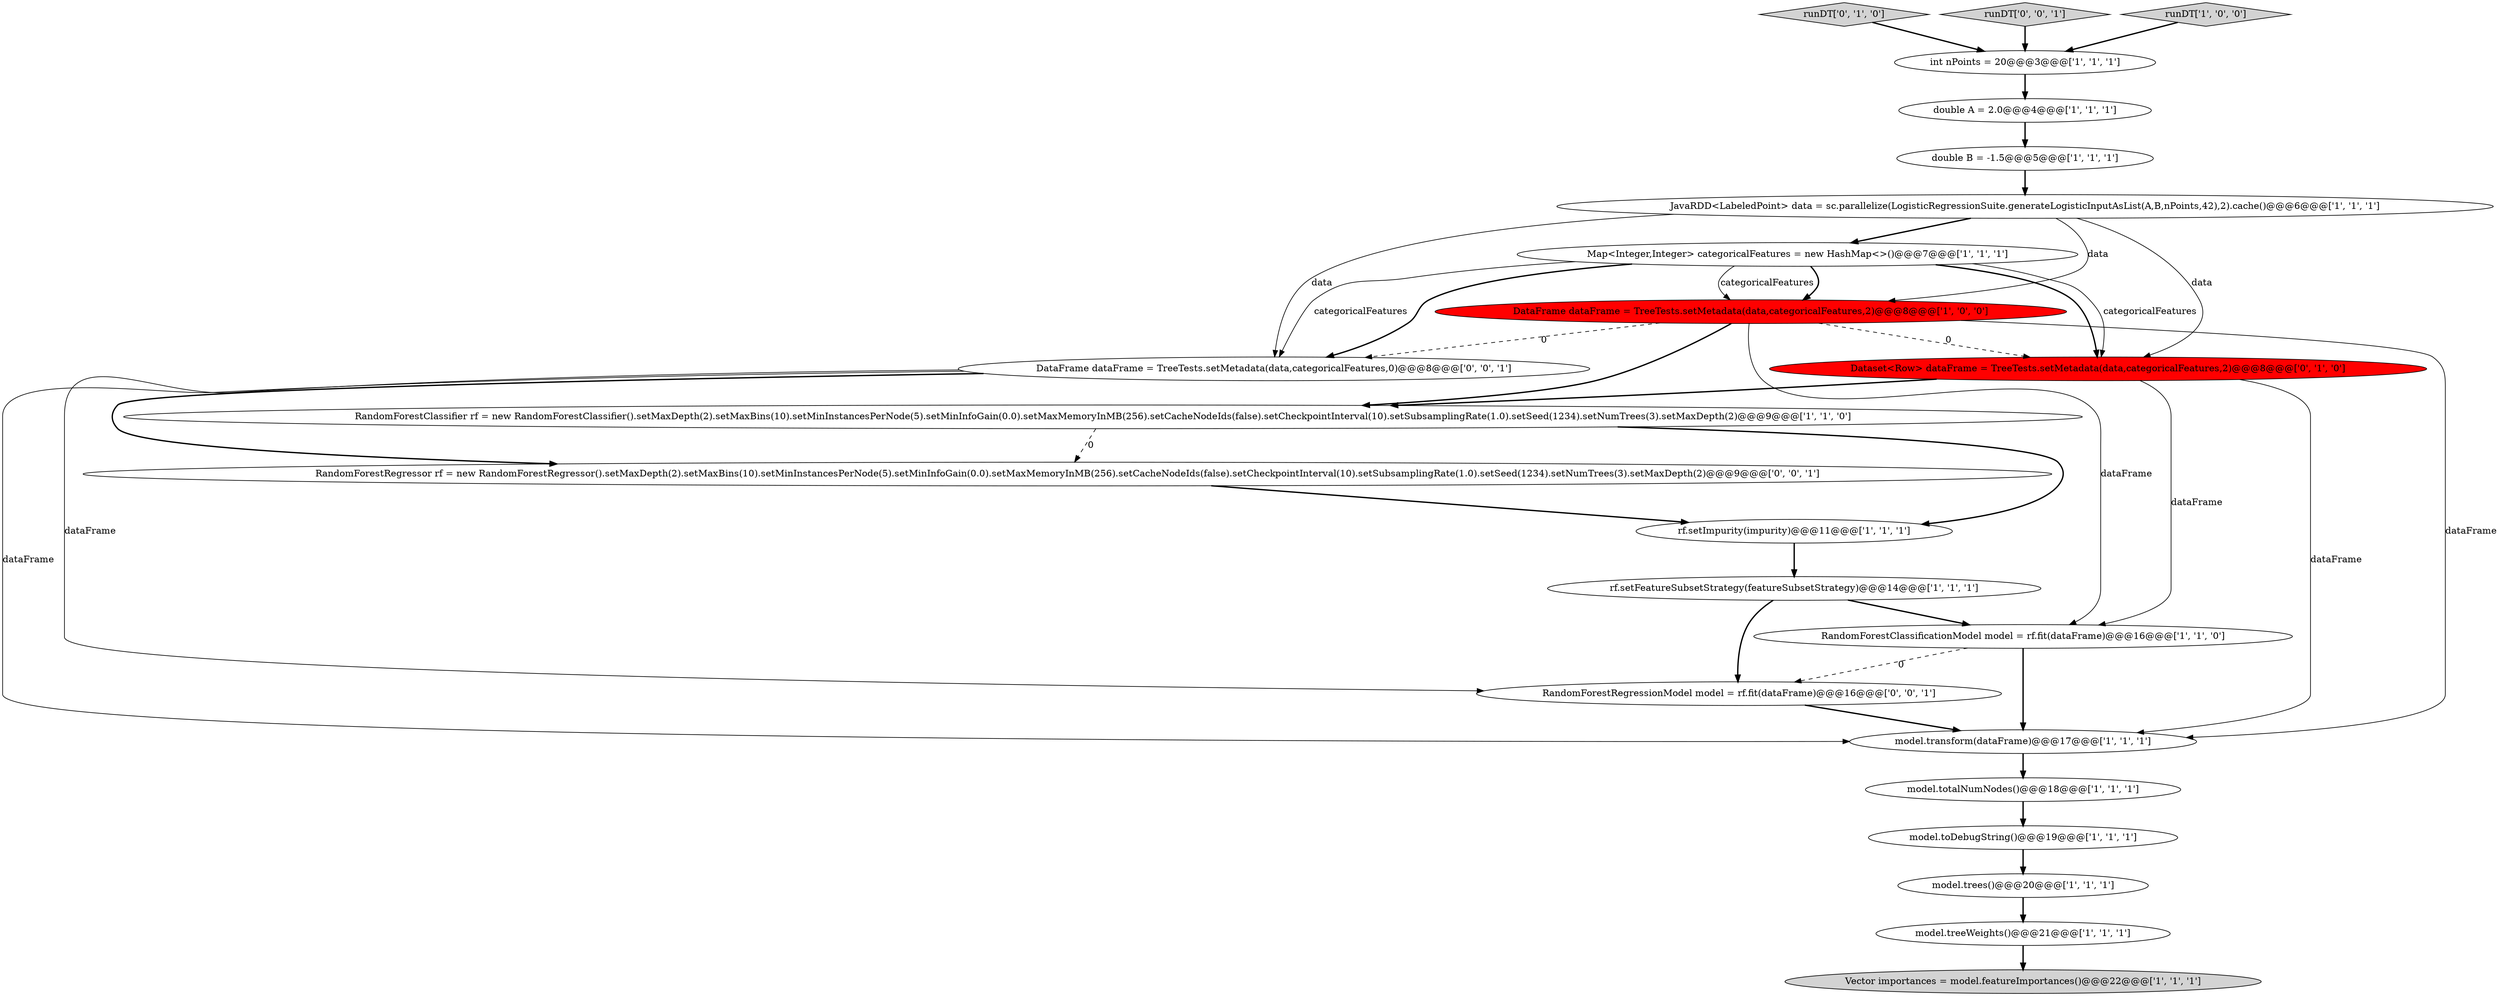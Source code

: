 digraph {
2 [style = filled, label = "Map<Integer,Integer> categoricalFeatures = new HashMap<>()@@@7@@@['1', '1', '1']", fillcolor = white, shape = ellipse image = "AAA0AAABBB1BBB"];
21 [style = filled, label = "RandomForestRegressionModel model = rf.fit(dataFrame)@@@16@@@['0', '0', '1']", fillcolor = white, shape = ellipse image = "AAA0AAABBB3BBB"];
11 [style = filled, label = "RandomForestClassifier rf = new RandomForestClassifier().setMaxDepth(2).setMaxBins(10).setMinInstancesPerNode(5).setMinInfoGain(0.0).setMaxMemoryInMB(256).setCacheNodeIds(false).setCheckpointInterval(10).setSubsamplingRate(1.0).setSeed(1234).setNumTrees(3).setMaxDepth(2)@@@9@@@['1', '1', '0']", fillcolor = white, shape = ellipse image = "AAA0AAABBB1BBB"];
12 [style = filled, label = "JavaRDD<LabeledPoint> data = sc.parallelize(LogisticRegressionSuite.generateLogisticInputAsList(A,B,nPoints,42),2).cache()@@@6@@@['1', '1', '1']", fillcolor = white, shape = ellipse image = "AAA0AAABBB1BBB"];
3 [style = filled, label = "int nPoints = 20@@@3@@@['1', '1', '1']", fillcolor = white, shape = ellipse image = "AAA0AAABBB1BBB"];
4 [style = filled, label = "Vector importances = model.featureImportances()@@@22@@@['1', '1', '1']", fillcolor = lightgray, shape = ellipse image = "AAA0AAABBB1BBB"];
17 [style = filled, label = "runDT['0', '1', '0']", fillcolor = lightgray, shape = diamond image = "AAA0AAABBB2BBB"];
0 [style = filled, label = "model.toDebugString()@@@19@@@['1', '1', '1']", fillcolor = white, shape = ellipse image = "AAA0AAABBB1BBB"];
8 [style = filled, label = "rf.setFeatureSubsetStrategy(featureSubsetStrategy)@@@14@@@['1', '1', '1']", fillcolor = white, shape = ellipse image = "AAA0AAABBB1BBB"];
7 [style = filled, label = "model.treeWeights()@@@21@@@['1', '1', '1']", fillcolor = white, shape = ellipse image = "AAA0AAABBB1BBB"];
10 [style = filled, label = "double A = 2.0@@@4@@@['1', '1', '1']", fillcolor = white, shape = ellipse image = "AAA0AAABBB1BBB"];
20 [style = filled, label = "runDT['0', '0', '1']", fillcolor = lightgray, shape = diamond image = "AAA0AAABBB3BBB"];
6 [style = filled, label = "model.transform(dataFrame)@@@17@@@['1', '1', '1']", fillcolor = white, shape = ellipse image = "AAA0AAABBB1BBB"];
13 [style = filled, label = "rf.setImpurity(impurity)@@@11@@@['1', '1', '1']", fillcolor = white, shape = ellipse image = "AAA0AAABBB1BBB"];
16 [style = filled, label = "RandomForestClassificationModel model = rf.fit(dataFrame)@@@16@@@['1', '1', '0']", fillcolor = white, shape = ellipse image = "AAA0AAABBB1BBB"];
14 [style = filled, label = "model.trees()@@@20@@@['1', '1', '1']", fillcolor = white, shape = ellipse image = "AAA0AAABBB1BBB"];
9 [style = filled, label = "runDT['1', '0', '0']", fillcolor = lightgray, shape = diamond image = "AAA0AAABBB1BBB"];
18 [style = filled, label = "Dataset<Row> dataFrame = TreeTests.setMetadata(data,categoricalFeatures,2)@@@8@@@['0', '1', '0']", fillcolor = red, shape = ellipse image = "AAA1AAABBB2BBB"];
5 [style = filled, label = "model.totalNumNodes()@@@18@@@['1', '1', '1']", fillcolor = white, shape = ellipse image = "AAA0AAABBB1BBB"];
15 [style = filled, label = "double B = -1.5@@@5@@@['1', '1', '1']", fillcolor = white, shape = ellipse image = "AAA0AAABBB1BBB"];
19 [style = filled, label = "RandomForestRegressor rf = new RandomForestRegressor().setMaxDepth(2).setMaxBins(10).setMinInstancesPerNode(5).setMinInfoGain(0.0).setMaxMemoryInMB(256).setCacheNodeIds(false).setCheckpointInterval(10).setSubsamplingRate(1.0).setSeed(1234).setNumTrees(3).setMaxDepth(2)@@@9@@@['0', '0', '1']", fillcolor = white, shape = ellipse image = "AAA0AAABBB3BBB"];
1 [style = filled, label = "DataFrame dataFrame = TreeTests.setMetadata(data,categoricalFeatures,2)@@@8@@@['1', '0', '0']", fillcolor = red, shape = ellipse image = "AAA1AAABBB1BBB"];
22 [style = filled, label = "DataFrame dataFrame = TreeTests.setMetadata(data,categoricalFeatures,0)@@@8@@@['0', '0', '1']", fillcolor = white, shape = ellipse image = "AAA0AAABBB3BBB"];
8->16 [style = bold, label=""];
18->16 [style = solid, label="dataFrame"];
10->15 [style = bold, label=""];
2->22 [style = solid, label="categoricalFeatures"];
22->19 [style = bold, label=""];
21->6 [style = bold, label=""];
1->16 [style = solid, label="dataFrame"];
2->1 [style = bold, label=""];
18->6 [style = solid, label="dataFrame"];
22->6 [style = solid, label="dataFrame"];
16->6 [style = bold, label=""];
18->11 [style = bold, label=""];
12->18 [style = solid, label="data"];
2->18 [style = bold, label=""];
1->6 [style = solid, label="dataFrame"];
20->3 [style = bold, label=""];
1->18 [style = dashed, label="0"];
7->4 [style = bold, label=""];
22->21 [style = solid, label="dataFrame"];
16->21 [style = dashed, label="0"];
1->22 [style = dashed, label="0"];
1->11 [style = bold, label=""];
14->7 [style = bold, label=""];
2->18 [style = solid, label="categoricalFeatures"];
3->10 [style = bold, label=""];
2->1 [style = solid, label="categoricalFeatures"];
6->5 [style = bold, label=""];
12->2 [style = bold, label=""];
0->14 [style = bold, label=""];
19->13 [style = bold, label=""];
5->0 [style = bold, label=""];
11->19 [style = dashed, label="0"];
11->13 [style = bold, label=""];
17->3 [style = bold, label=""];
12->22 [style = solid, label="data"];
8->21 [style = bold, label=""];
9->3 [style = bold, label=""];
15->12 [style = bold, label=""];
13->8 [style = bold, label=""];
2->22 [style = bold, label=""];
12->1 [style = solid, label="data"];
}
